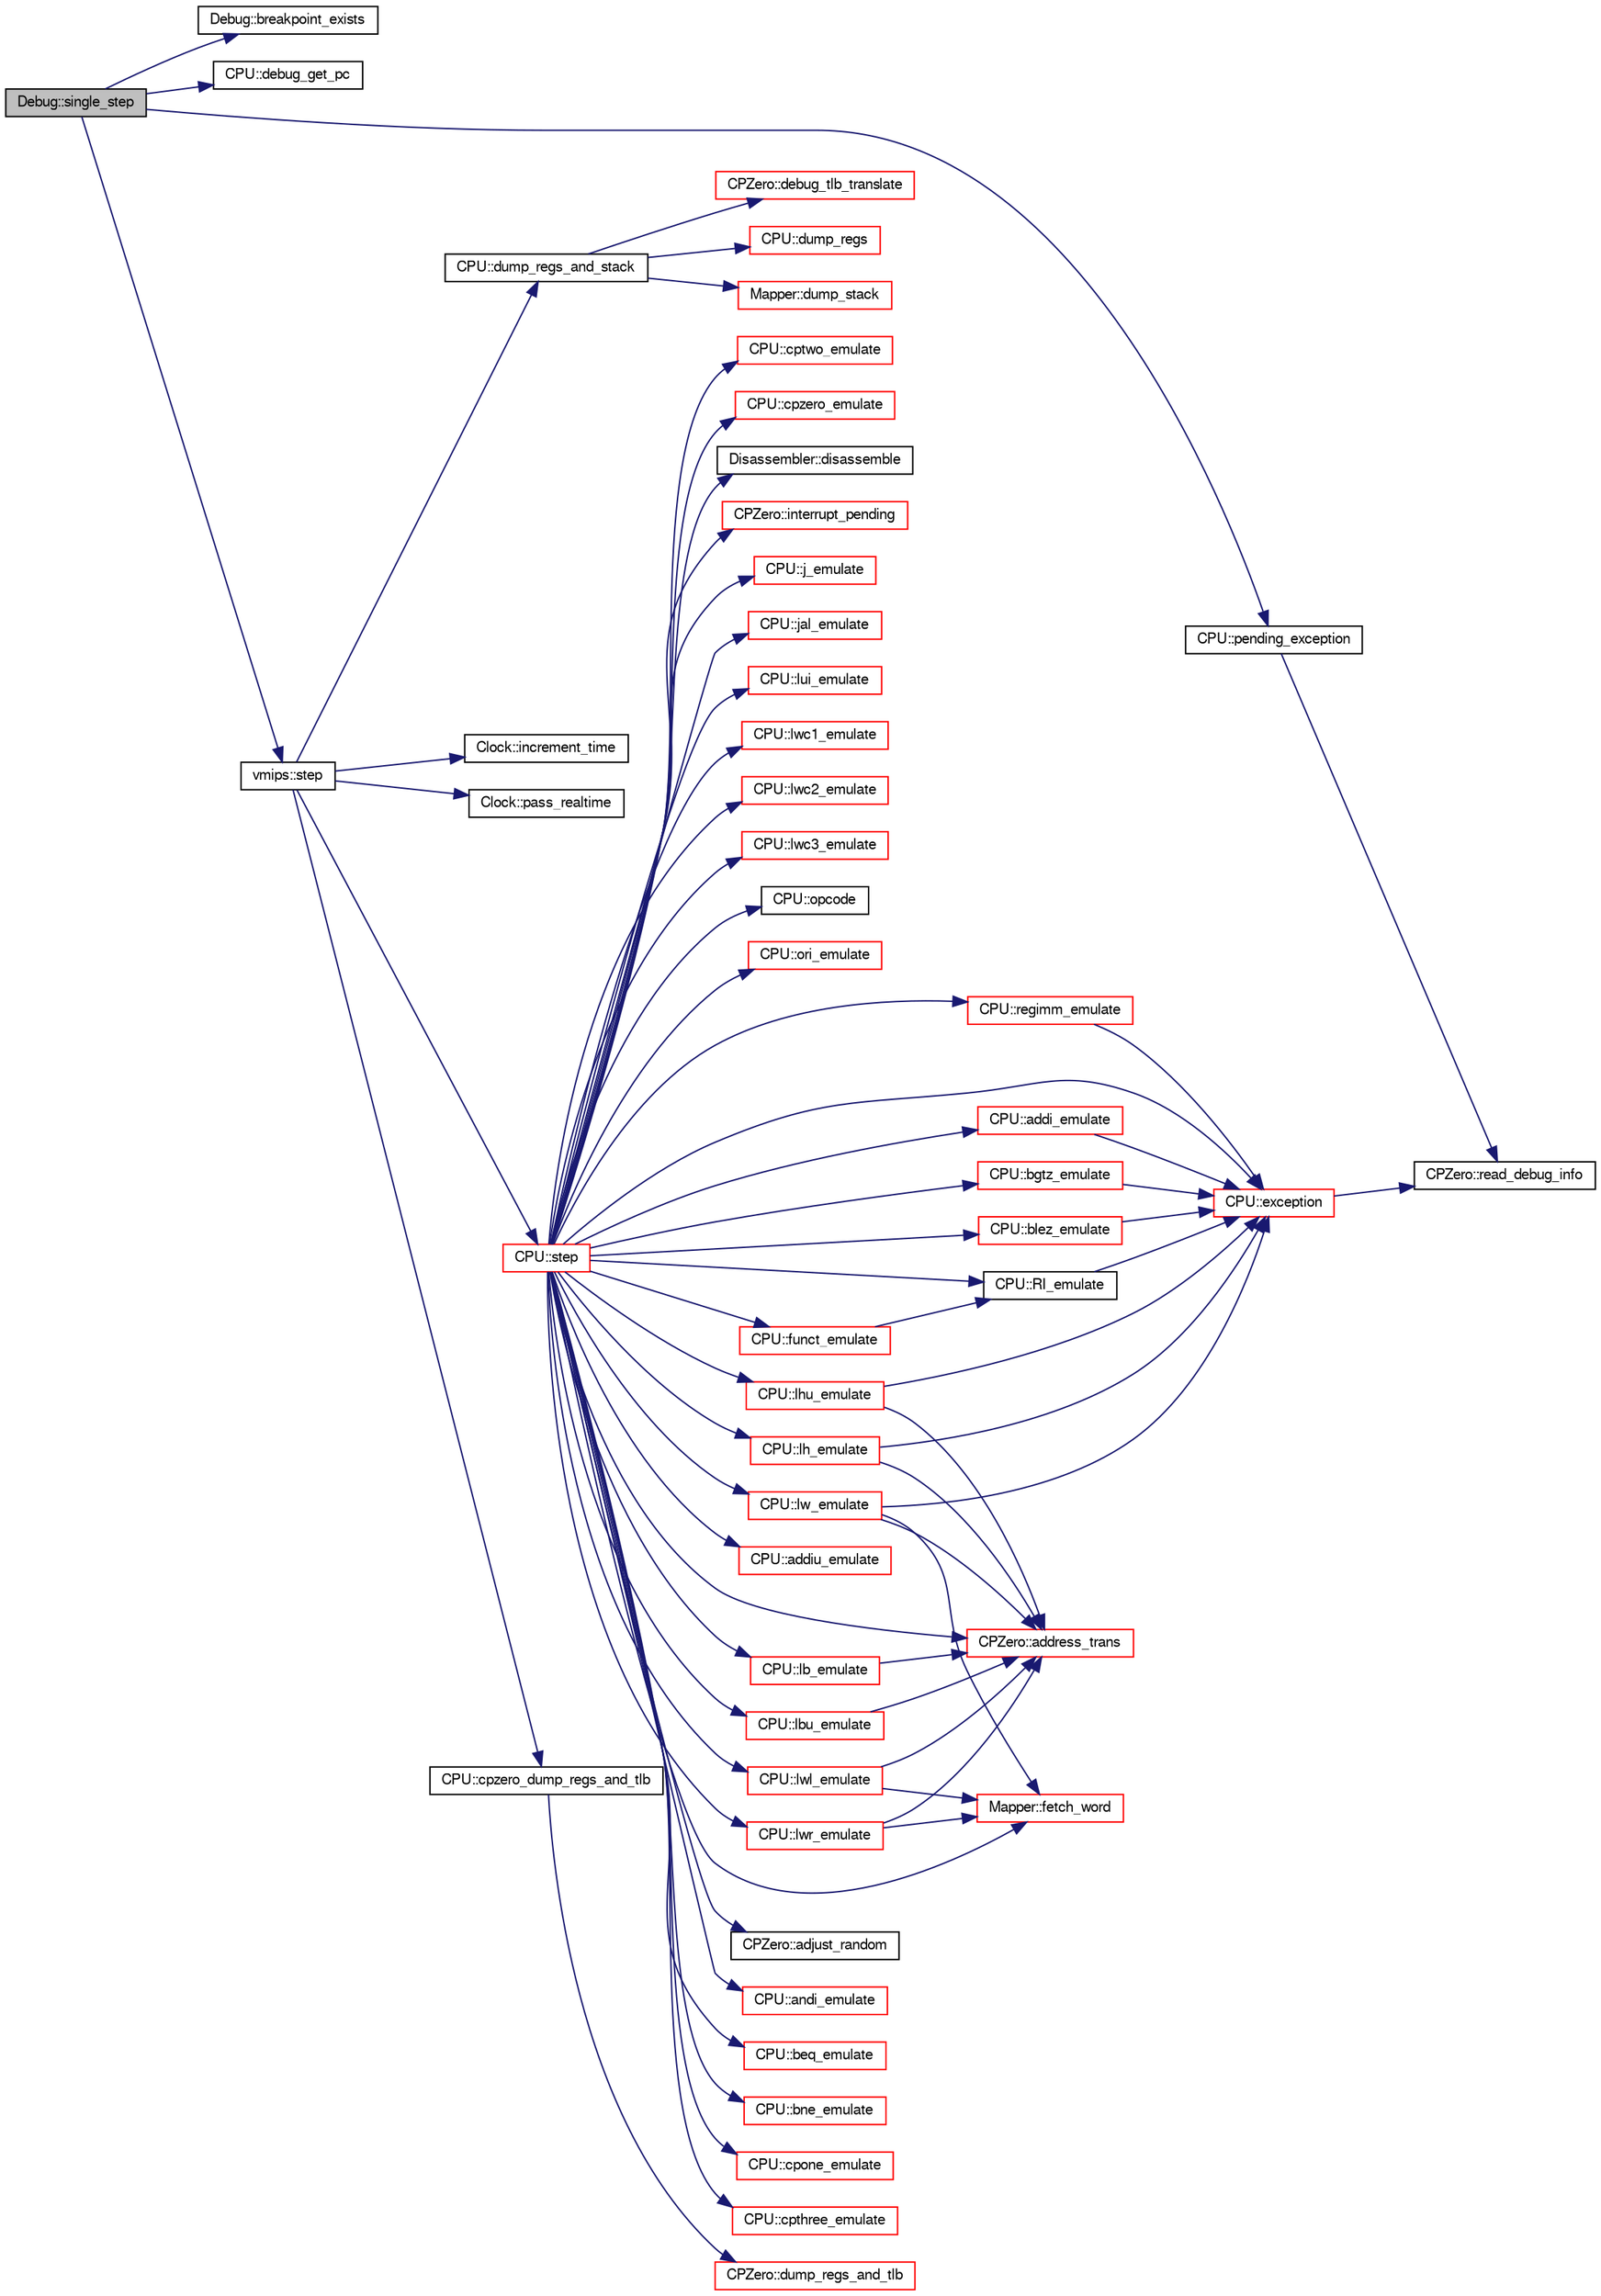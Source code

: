 digraph G
{
  edge [fontname="FreeSans",fontsize="10",labelfontname="FreeSans",labelfontsize="10"];
  node [fontname="FreeSans",fontsize="10",shape=record];
  rankdir=LR;
  Node1 [label="Debug::single_step",height=0.2,width=0.4,color="black", fillcolor="grey75", style="filled" fontcolor="black"];
  Node1 -> Node2 [color="midnightblue",fontsize="10",style="solid"];
  Node2 [label="Debug::breakpoint_exists",height=0.2,width=0.4,color="black", fillcolor="white", style="filled",URL="$classDebug.html#ac3c89d200dcfef457aa211124990776f"];
  Node1 -> Node3 [color="midnightblue",fontsize="10",style="solid"];
  Node3 [label="CPU::debug_get_pc",height=0.2,width=0.4,color="black", fillcolor="white", style="filled",URL="$classCPU.html#a9c56f582e6047ddd8bd2326c5af8d6f4"];
  Node1 -> Node4 [color="midnightblue",fontsize="10",style="solid"];
  Node4 [label="CPU::pending_exception",height=0.2,width=0.4,color="black", fillcolor="white", style="filled",URL="$classCPU.html#a5be6cb440e54fb4f675fd9d6c1c1cb09"];
  Node4 -> Node5 [color="midnightblue",fontsize="10",style="solid"];
  Node5 [label="CPZero::read_debug_info",height=0.2,width=0.4,color="black", fillcolor="white", style="filled",URL="$classCPZero.html#a57001ba4feae636ec47c8b6593e00e74"];
  Node1 -> Node6 [color="midnightblue",fontsize="10",style="solid"];
  Node6 [label="vmips::step",height=0.2,width=0.4,color="black", fillcolor="white", style="filled",URL="$classvmips.html#a6ba4b580d4069985bcac2dfa653bda2c"];
  Node6 -> Node7 [color="midnightblue",fontsize="10",style="solid"];
  Node7 [label="CPU::cpzero_dump_regs_and_tlb",height=0.2,width=0.4,color="black", fillcolor="white", style="filled",URL="$classCPU.html#af737d7d7d3c78fdae2e614787289ffad"];
  Node7 -> Node8 [color="midnightblue",fontsize="10",style="solid"];
  Node8 [label="CPZero::dump_regs_and_tlb",height=0.2,width=0.4,color="red", fillcolor="white", style="filled",URL="$classCPZero.html#a2bf7aa14a71d8ae4ffb4a3f9c352e971"];
  Node6 -> Node9 [color="midnightblue",fontsize="10",style="solid"];
  Node9 [label="CPU::dump_regs_and_stack",height=0.2,width=0.4,color="black", fillcolor="white", style="filled",URL="$classCPU.html#ae24bbf9f230ba35d3d11d00e7e449dff"];
  Node9 -> Node10 [color="midnightblue",fontsize="10",style="solid"];
  Node10 [label="CPZero::debug_tlb_translate",height=0.2,width=0.4,color="red", fillcolor="white", style="filled",URL="$classCPZero.html#a1c5cbff0e8691ce9eccb50d8de55076d"];
  Node9 -> Node11 [color="midnightblue",fontsize="10",style="solid"];
  Node11 [label="CPU::dump_regs",height=0.2,width=0.4,color="red", fillcolor="white", style="filled",URL="$classCPU.html#aaeb5869fd90b6462918d3d116332d8b5"];
  Node9 -> Node12 [color="midnightblue",fontsize="10",style="solid"];
  Node12 [label="Mapper::dump_stack",height=0.2,width=0.4,color="red", fillcolor="white", style="filled",URL="$classMapper.html#ab77d2b3eea937495e705aaba009b3940"];
  Node6 -> Node13 [color="midnightblue",fontsize="10",style="solid"];
  Node13 [label="Clock::increment_time",height=0.2,width=0.4,color="black", fillcolor="white", style="filled",URL="$classClock.html#a4007cf9c21326281382a1f1244616e9d"];
  Node6 -> Node14 [color="midnightblue",fontsize="10",style="solid"];
  Node14 [label="Clock::pass_realtime",height=0.2,width=0.4,color="black", fillcolor="white", style="filled",URL="$classClock.html#a1e102973afde24e2b1fc4f897976ce86"];
  Node6 -> Node15 [color="midnightblue",fontsize="10",style="solid"];
  Node15 [label="CPU::step",height=0.2,width=0.4,color="red", fillcolor="white", style="filled",URL="$classCPU.html#af4f84a4193a44aeef676abe4402b8c71"];
  Node15 -> Node16 [color="midnightblue",fontsize="10",style="solid"];
  Node16 [label="CPU::addi_emulate",height=0.2,width=0.4,color="red", fillcolor="white", style="filled",URL="$classCPU.html#ac59325c43ac5db28acdd841fc4755cc2"];
  Node16 -> Node17 [color="midnightblue",fontsize="10",style="solid"];
  Node17 [label="CPU::exception",height=0.2,width=0.4,color="red", fillcolor="white", style="filled",URL="$classCPU.html#a585862b2d962819486be215064fce20e"];
  Node17 -> Node5 [color="midnightblue",fontsize="10",style="solid"];
  Node15 -> Node18 [color="midnightblue",fontsize="10",style="solid"];
  Node18 [label="CPU::addiu_emulate",height=0.2,width=0.4,color="red", fillcolor="white", style="filled",URL="$classCPU.html#adcf694d210e2340a1dcba7e1b1d8f147"];
  Node15 -> Node19 [color="midnightblue",fontsize="10",style="solid"];
  Node19 [label="CPZero::address_trans",height=0.2,width=0.4,color="red", fillcolor="white", style="filled",URL="$classCPZero.html#a68d1b7345c9504dd6c3558167bf2f7fd"];
  Node15 -> Node20 [color="midnightblue",fontsize="10",style="solid"];
  Node20 [label="CPZero::adjust_random",height=0.2,width=0.4,color="black", fillcolor="white", style="filled",URL="$classCPZero.html#a343f7ad989439421dd250c1a81d37d4c"];
  Node15 -> Node21 [color="midnightblue",fontsize="10",style="solid"];
  Node21 [label="CPU::andi_emulate",height=0.2,width=0.4,color="red", fillcolor="white", style="filled",URL="$classCPU.html#a428a65c6ca86430e3d5c34bae25aec4d"];
  Node15 -> Node22 [color="midnightblue",fontsize="10",style="solid"];
  Node22 [label="CPU::beq_emulate",height=0.2,width=0.4,color="red", fillcolor="white", style="filled",URL="$classCPU.html#ab8483602543bb291a6bcab1873226e6d"];
  Node15 -> Node23 [color="midnightblue",fontsize="10",style="solid"];
  Node23 [label="CPU::bgtz_emulate",height=0.2,width=0.4,color="red", fillcolor="white", style="filled",URL="$classCPU.html#ad099b433c0dd31578883fb7aab329c21"];
  Node23 -> Node17 [color="midnightblue",fontsize="10",style="solid"];
  Node15 -> Node24 [color="midnightblue",fontsize="10",style="solid"];
  Node24 [label="CPU::blez_emulate",height=0.2,width=0.4,color="red", fillcolor="white", style="filled",URL="$classCPU.html#a07d85530f9f0e3cd63d4e38e770c37df"];
  Node24 -> Node17 [color="midnightblue",fontsize="10",style="solid"];
  Node15 -> Node25 [color="midnightblue",fontsize="10",style="solid"];
  Node25 [label="CPU::bne_emulate",height=0.2,width=0.4,color="red", fillcolor="white", style="filled",URL="$classCPU.html#ae1bbc7bdc294a982307db5dd92f3f29a"];
  Node15 -> Node26 [color="midnightblue",fontsize="10",style="solid"];
  Node26 [label="CPU::cpone_emulate",height=0.2,width=0.4,color="red", fillcolor="white", style="filled",URL="$classCPU.html#a221f6f3223e32a3b1f3b3d4c68628aac"];
  Node15 -> Node27 [color="midnightblue",fontsize="10",style="solid"];
  Node27 [label="CPU::cpthree_emulate",height=0.2,width=0.4,color="red", fillcolor="white", style="filled",URL="$classCPU.html#a55223ec98f748ce379420d4eba934dbf"];
  Node15 -> Node28 [color="midnightblue",fontsize="10",style="solid"];
  Node28 [label="CPU::cptwo_emulate",height=0.2,width=0.4,color="red", fillcolor="white", style="filled",URL="$classCPU.html#ae338c1e5c3bc11c4f33bc7654b76edd4"];
  Node15 -> Node29 [color="midnightblue",fontsize="10",style="solid"];
  Node29 [label="CPU::cpzero_emulate",height=0.2,width=0.4,color="red", fillcolor="white", style="filled",URL="$classCPU.html#aab8c941ebf88267b842c8b63092c7df8"];
  Node15 -> Node30 [color="midnightblue",fontsize="10",style="solid"];
  Node30 [label="Disassembler::disassemble",height=0.2,width=0.4,color="black", fillcolor="white", style="filled",URL="$classDisassembler.html#aa45c52f0704884adb330b4c1c052d5b7"];
  Node15 -> Node17 [color="midnightblue",fontsize="10",style="solid"];
  Node15 -> Node31 [color="midnightblue",fontsize="10",style="solid"];
  Node31 [label="Mapper::fetch_word",height=0.2,width=0.4,color="red", fillcolor="white", style="filled",URL="$classMapper.html#a4633b1f7ac51dfac73feff2fc4cc24e9"];
  Node15 -> Node32 [color="midnightblue",fontsize="10",style="solid"];
  Node32 [label="CPU::funct_emulate",height=0.2,width=0.4,color="red", fillcolor="white", style="filled",URL="$classCPU.html#a72d2375d4bda77bef899439c7f9b9b0f"];
  Node32 -> Node33 [color="midnightblue",fontsize="10",style="solid"];
  Node33 [label="CPU::RI_emulate",height=0.2,width=0.4,color="black", fillcolor="white", style="filled",URL="$classCPU.html#a2220cac151f1745874a46eed35761ddb"];
  Node33 -> Node17 [color="midnightblue",fontsize="10",style="solid"];
  Node15 -> Node34 [color="midnightblue",fontsize="10",style="solid"];
  Node34 [label="CPZero::interrupt_pending",height=0.2,width=0.4,color="red", fillcolor="white", style="filled",URL="$classCPZero.html#a566560627c3f4fab281a63944bf9ffc1"];
  Node15 -> Node35 [color="midnightblue",fontsize="10",style="solid"];
  Node35 [label="CPU::j_emulate",height=0.2,width=0.4,color="red", fillcolor="white", style="filled",URL="$classCPU.html#a6c941506a048425212cda8dff079a9c5"];
  Node15 -> Node36 [color="midnightblue",fontsize="10",style="solid"];
  Node36 [label="CPU::jal_emulate",height=0.2,width=0.4,color="red", fillcolor="white", style="filled",URL="$classCPU.html#aa65d0dc6f6e345d632d962cda7415ffc"];
  Node15 -> Node37 [color="midnightblue",fontsize="10",style="solid"];
  Node37 [label="CPU::lb_emulate",height=0.2,width=0.4,color="red", fillcolor="white", style="filled",URL="$classCPU.html#a7f7353bd53ccdbd154658895ccb1790b"];
  Node37 -> Node19 [color="midnightblue",fontsize="10",style="solid"];
  Node15 -> Node38 [color="midnightblue",fontsize="10",style="solid"];
  Node38 [label="CPU::lbu_emulate",height=0.2,width=0.4,color="red", fillcolor="white", style="filled",URL="$classCPU.html#a784f872d9934535f849ca5533e6d2344"];
  Node38 -> Node19 [color="midnightblue",fontsize="10",style="solid"];
  Node15 -> Node39 [color="midnightblue",fontsize="10",style="solid"];
  Node39 [label="CPU::lh_emulate",height=0.2,width=0.4,color="red", fillcolor="white", style="filled",URL="$classCPU.html#a2431d002e82968109f1dc358c3e33ef7"];
  Node39 -> Node19 [color="midnightblue",fontsize="10",style="solid"];
  Node39 -> Node17 [color="midnightblue",fontsize="10",style="solid"];
  Node15 -> Node40 [color="midnightblue",fontsize="10",style="solid"];
  Node40 [label="CPU::lhu_emulate",height=0.2,width=0.4,color="red", fillcolor="white", style="filled",URL="$classCPU.html#a4fee10b21105794779b58964d69788bc"];
  Node40 -> Node19 [color="midnightblue",fontsize="10",style="solid"];
  Node40 -> Node17 [color="midnightblue",fontsize="10",style="solid"];
  Node15 -> Node41 [color="midnightblue",fontsize="10",style="solid"];
  Node41 [label="CPU::lui_emulate",height=0.2,width=0.4,color="red", fillcolor="white", style="filled",URL="$classCPU.html#ab3bb4e55218c71542705abacc85cbbef"];
  Node15 -> Node42 [color="midnightblue",fontsize="10",style="solid"];
  Node42 [label="CPU::lw_emulate",height=0.2,width=0.4,color="red", fillcolor="white", style="filled",URL="$classCPU.html#a0257d77024421e4c682789a1e981de02"];
  Node42 -> Node19 [color="midnightblue",fontsize="10",style="solid"];
  Node42 -> Node17 [color="midnightblue",fontsize="10",style="solid"];
  Node42 -> Node31 [color="midnightblue",fontsize="10",style="solid"];
  Node15 -> Node43 [color="midnightblue",fontsize="10",style="solid"];
  Node43 [label="CPU::lwc1_emulate",height=0.2,width=0.4,color="red", fillcolor="white", style="filled",URL="$classCPU.html#acc036fc3519f4f57491748a374ea53a4"];
  Node15 -> Node44 [color="midnightblue",fontsize="10",style="solid"];
  Node44 [label="CPU::lwc2_emulate",height=0.2,width=0.4,color="red", fillcolor="white", style="filled",URL="$classCPU.html#ab970502c538f46c135abdd5f4de9b81a"];
  Node15 -> Node45 [color="midnightblue",fontsize="10",style="solid"];
  Node45 [label="CPU::lwc3_emulate",height=0.2,width=0.4,color="red", fillcolor="white", style="filled",URL="$classCPU.html#afd81fbeb5e17dfd25d9179bdc7d14db7"];
  Node15 -> Node46 [color="midnightblue",fontsize="10",style="solid"];
  Node46 [label="CPU::lwl_emulate",height=0.2,width=0.4,color="red", fillcolor="white", style="filled",URL="$classCPU.html#ac1db353a9a93c7e47aa1f410bc23fec3"];
  Node46 -> Node19 [color="midnightblue",fontsize="10",style="solid"];
  Node46 -> Node31 [color="midnightblue",fontsize="10",style="solid"];
  Node15 -> Node47 [color="midnightblue",fontsize="10",style="solid"];
  Node47 [label="CPU::lwr_emulate",height=0.2,width=0.4,color="red", fillcolor="white", style="filled",URL="$classCPU.html#ae7a86c3813087678b5fef55d4b976400"];
  Node47 -> Node19 [color="midnightblue",fontsize="10",style="solid"];
  Node47 -> Node31 [color="midnightblue",fontsize="10",style="solid"];
  Node15 -> Node48 [color="midnightblue",fontsize="10",style="solid"];
  Node48 [label="CPU::opcode",height=0.2,width=0.4,color="black", fillcolor="white", style="filled",URL="$classCPU.html#a7e03d573f476dd6b729afed1c7c9085c"];
  Node15 -> Node49 [color="midnightblue",fontsize="10",style="solid"];
  Node49 [label="CPU::ori_emulate",height=0.2,width=0.4,color="red", fillcolor="white", style="filled",URL="$classCPU.html#a881a19abc96daf5b3a010660f9f36e81"];
  Node15 -> Node50 [color="midnightblue",fontsize="10",style="solid"];
  Node50 [label="CPU::regimm_emulate",height=0.2,width=0.4,color="red", fillcolor="white", style="filled",URL="$classCPU.html#a7f73382ebb68eeb29e5898f2088f3dbb"];
  Node50 -> Node17 [color="midnightblue",fontsize="10",style="solid"];
  Node15 -> Node33 [color="midnightblue",fontsize="10",style="solid"];
}
